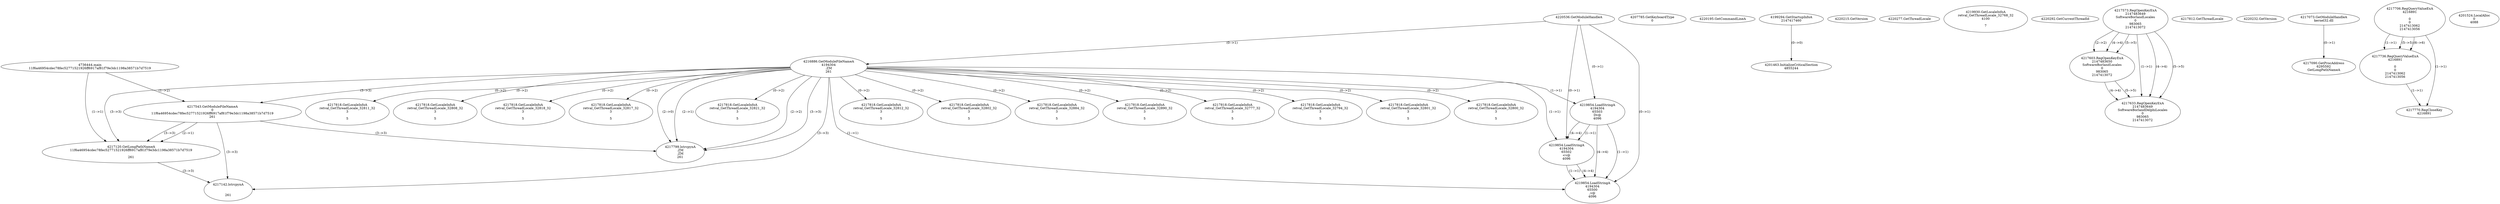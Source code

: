 // Global SCDG with merge call
digraph {
	0 [label="4736444.main
11f6a46954cdec78fec52771521926ff6917af81f79e3dc1198a38571b7d7519"]
	1 [label="4220536.GetModuleHandleA
0"]
	2 [label="4207785.GetKeyboardType
0"]
	3 [label="4220195.GetCommandLineA
"]
	4 [label="4199294.GetStartupInfoA
2147417460"]
	5 [label="4220215.GetVersion
"]
	6 [label="4220277.GetThreadLocale
"]
	7 [label="4219930.GetLocaleInfoA
retval_GetThreadLocale_32768_32
4100

7"]
	8 [label="4220292.GetCurrentThreadId
"]
	9 [label="4216886.GetModuleFileNameA
4194304
.ZM
261"]
	1 -> 9 [label="(0-->1)"]
	10 [label="4217543.GetModuleFileNameA
0
11f6a46954cdec78fec52771521926ff6917af81f79e3dc1198a38571b7d7519
261"]
	0 -> 10 [label="(1-->2)"]
	9 -> 10 [label="(3-->3)"]
	11 [label="4217573.RegOpenKeyExA
2147483649
Software\Borland\Locales
0
983065
2147413072"]
	12 [label="4217603.RegOpenKeyExA
2147483650
Software\Borland\Locales
0
983065
2147413072"]
	11 -> 12 [label="(2-->2)"]
	11 -> 12 [label="(4-->4)"]
	11 -> 12 [label="(5-->5)"]
	13 [label="4217633.RegOpenKeyExA
2147483649
Software\Borland\Delphi\Locales
0
983065
2147413072"]
	11 -> 13 [label="(1-->1)"]
	11 -> 13 [label="(4-->4)"]
	12 -> 13 [label="(4-->4)"]
	11 -> 13 [label="(5-->5)"]
	12 -> 13 [label="(5-->5)"]
	14 [label="4217799.lstrcpynA
.ZM
.ZM
261"]
	9 -> 14 [label="(2-->1)"]
	9 -> 14 [label="(2-->2)"]
	9 -> 14 [label="(3-->3)"]
	10 -> 14 [label="(3-->3)"]
	9 -> 14 [label="(2-->0)"]
	15 [label="4217812.GetThreadLocale
"]
	16 [label="4217818.GetLocaleInfoA
retval_GetThreadLocale_32821_32
3

5"]
	9 -> 16 [label="(0-->2)"]
	17 [label="4219854.LoadStringA
4194304
65503
Dv@
4096"]
	1 -> 17 [label="(0-->1)"]
	9 -> 17 [label="(1-->1)"]
	18 [label="4219854.LoadStringA
4194304
65502
<v@
4096"]
	1 -> 18 [label="(0-->1)"]
	9 -> 18 [label="(1-->1)"]
	17 -> 18 [label="(1-->1)"]
	17 -> 18 [label="(4-->4)"]
	19 [label="4220232.GetVersion
"]
	20 [label="4217073.GetModuleHandleA
kernel32.dll"]
	21 [label="4217090.GetProcAddress
6295592
GetLongPathNameA"]
	20 -> 21 [label="(0-->1)"]
	22 [label="4217120.GetLongPathNameA
11f6a46954cdec78fec52771521926ff6917af81f79e3dc1198a38571b7d7519

261"]
	0 -> 22 [label="(1-->1)"]
	10 -> 22 [label="(2-->1)"]
	9 -> 22 [label="(3-->3)"]
	10 -> 22 [label="(3-->3)"]
	23 [label="4217142.lstrcpynA


261"]
	9 -> 23 [label="(3-->3)"]
	10 -> 23 [label="(3-->3)"]
	22 -> 23 [label="(3-->3)"]
	24 [label="4217706.RegQueryValueExA
4216891

0
0
2147413062
2147413056"]
	25 [label="4217736.RegQueryValueExA
4216891

0
0
2147413062
2147413056"]
	24 -> 25 [label="(1-->1)"]
	24 -> 25 [label="(5-->5)"]
	24 -> 25 [label="(6-->6)"]
	26 [label="4217770.RegCloseKey
4216891"]
	24 -> 26 [label="(1-->1)"]
	25 -> 26 [label="(1-->1)"]
	27 [label="4217818.GetLocaleInfoA
retval_GetThreadLocale_32812_32
3

5"]
	9 -> 27 [label="(0-->2)"]
	28 [label="4217818.GetLocaleInfoA
retval_GetThreadLocale_32802_32
3

5"]
	9 -> 28 [label="(0-->2)"]
	29 [label="4219854.LoadStringA
4194304
65500
,v@
4096"]
	1 -> 29 [label="(0-->1)"]
	9 -> 29 [label="(1-->1)"]
	17 -> 29 [label="(1-->1)"]
	18 -> 29 [label="(1-->1)"]
	17 -> 29 [label="(4-->4)"]
	18 -> 29 [label="(4-->4)"]
	30 [label="4201463.InitializeCriticalSection
4855244"]
	4 -> 30 [label="(0-->0)"]
	31 [label="4201524.LocalAlloc
0
4088"]
	32 [label="4217818.GetLocaleInfoA
retval_GetThreadLocale_32884_32
3

5"]
	9 -> 32 [label="(0-->2)"]
	33 [label="4217818.GetLocaleInfoA
retval_GetThreadLocale_32890_32
3

5"]
	9 -> 33 [label="(0-->2)"]
	34 [label="4217818.GetLocaleInfoA
retval_GetThreadLocale_32777_32
3

5"]
	9 -> 34 [label="(0-->2)"]
	35 [label="4217818.GetLocaleInfoA
retval_GetThreadLocale_32794_32
3

5"]
	9 -> 35 [label="(0-->2)"]
	36 [label="4217818.GetLocaleInfoA
retval_GetThreadLocale_32801_32
3

5"]
	9 -> 36 [label="(0-->2)"]
	37 [label="4217818.GetLocaleInfoA
retval_GetThreadLocale_32800_32
3

5"]
	9 -> 37 [label="(0-->2)"]
	38 [label="4217818.GetLocaleInfoA
retval_GetThreadLocale_32811_32
3

5"]
	9 -> 38 [label="(0-->2)"]
	39 [label="4217818.GetLocaleInfoA
retval_GetThreadLocale_32808_32
3

5"]
	9 -> 39 [label="(0-->2)"]
	40 [label="4217818.GetLocaleInfoA
retval_GetThreadLocale_32818_32
3

5"]
	9 -> 40 [label="(0-->2)"]
	41 [label="4217818.GetLocaleInfoA
retval_GetThreadLocale_32817_32
3

5"]
	9 -> 41 [label="(0-->2)"]
}
